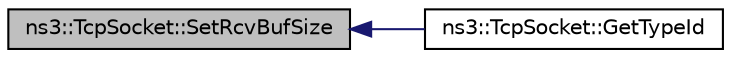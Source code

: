 digraph "ns3::TcpSocket::SetRcvBufSize"
{
  edge [fontname="Helvetica",fontsize="10",labelfontname="Helvetica",labelfontsize="10"];
  node [fontname="Helvetica",fontsize="10",shape=record];
  rankdir="LR";
  Node1 [label="ns3::TcpSocket::SetRcvBufSize",height=0.2,width=0.4,color="black", fillcolor="grey75", style="filled", fontcolor="black"];
  Node1 -> Node2 [dir="back",color="midnightblue",fontsize="10",style="solid"];
  Node2 [label="ns3::TcpSocket::GetTypeId",height=0.2,width=0.4,color="black", fillcolor="white", style="filled",URL="$d2/dc5/classns3_1_1TcpSocket.html#a3026dbda3dca84c3ec04d6776c86247a",tooltip="Get the type ID. "];
}
